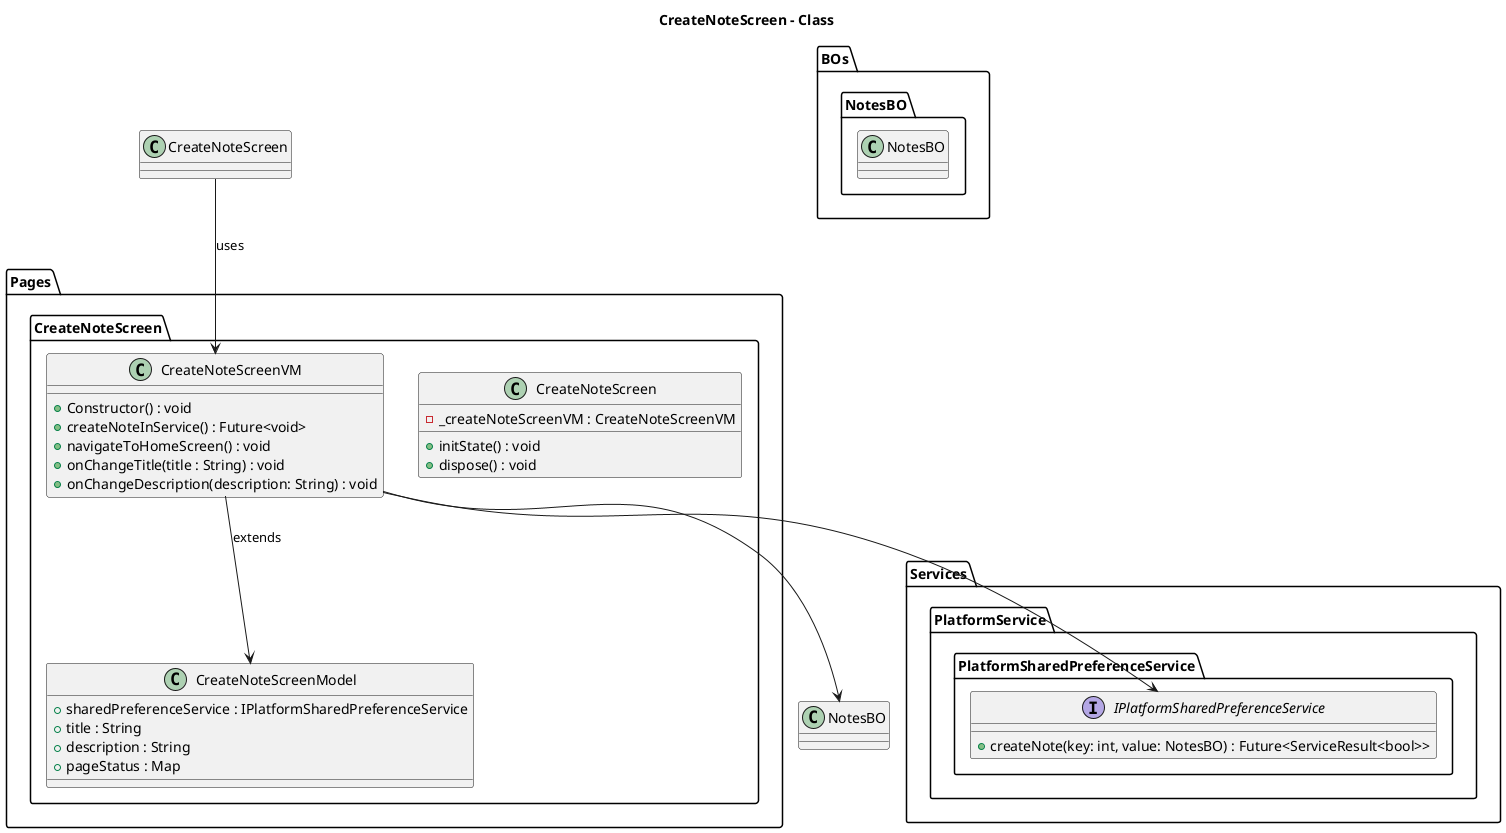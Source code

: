 @startuml CreateNoteScreen - Class 
title CreateNoteScreen - Class 
package Pages{
    package CreateNoteScreen{
        class CreateNoteScreen{
            - _createNoteScreenVM : CreateNoteScreenVM
            + initState() : void 
            + dispose() : void 
        }
        class CreateNoteScreenVM{
            + Constructor() : void 
            + createNoteInService() : Future<void>
            + navigateToHomeScreen() : void 
            + onChangeTitle(title : String) : void 
            + onChangeDescription(description: String) : void
        }
        class CreateNoteScreenModel{
            + sharedPreferenceService : IPlatformSharedPreferenceService
            + title : String 
            + description : String 
            + pageStatus : Map 
        }
    }
}
package Services{
    package PlatformService{
        package PlatformSharedPreferenceService{
            interface IPlatformSharedPreferenceService{
                + createNote(key: int, value: NotesBO) : Future<ServiceResult<bool>>
            }
        }
    }
}
package BOs{
    package NotesBO{
        class NotesBO{
        }
    }
}
CreateNoteScreen --> CreateNoteScreenVM : uses
CreateNoteScreenVM --> IPlatformSharedPreferenceService 
CreateNoteScreenVM --> NotesBO 
CreateNoteScreenVM --> CreateNoteScreenModel : extends
